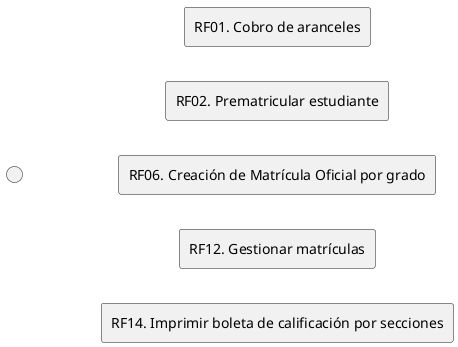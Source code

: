 @startuml
skinparam BackgroundColor transparent
left to right direction


rectangle RF01 as "RF01. Cobro de aranceles"
rectangle RF02 as "RF02. Prematricular estudiante"
rectangle RF06 as "RF06. Creación de Matrícula Oficial por grado"
rectangle RF12 as "RF12. Gestionar matrículas"
rectangle RF14 as "RF14. Imprimir boleta de calificación por secciones"

" " --[hidden]> RF01
" " --[hidden]> RF02
" " --[hidden]> RF06
" " --[hidden]> RF12
" " --[hidden]> RF14

@enduml